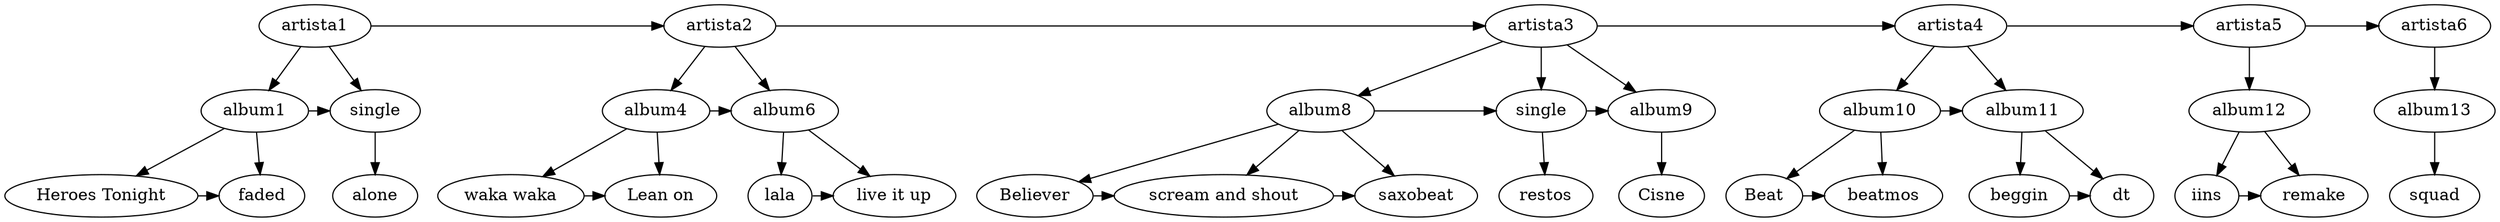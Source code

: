 digraph grafo {
	0 [label=artista1]
	1 [label=artista2]
	0 -> 1 [constraint=false]
	2 [label=artista3]
	1 -> 2 [constraint=false]
	3 [label=artista4]
	2 -> 3 [constraint=false]
	4 [label=artista5]
	3 -> 4 [constraint=false]
	5 [label=artista6]
	4 -> 5 [constraint=false]
	6 [label=album1]
	0 -> 6
	7 [label=single]
	6 -> 7 [constraint=false]
	0 -> 7
	8 [label=album4]
	1 -> 8
	9 [label=album6]
	8 -> 9 [constraint=false]
	1 -> 9
	10 [label=album8]
	2 -> 10
	11 [label=single]
	10 -> 11 [constraint=false]
	2 -> 11
	12 [label=album9]
	11 -> 12 [constraint=false]
	2 -> 12
	13 [label=album10]
	3 -> 13
	14 [label=album11]
	13 -> 14 [constraint=false]
	3 -> 14
	15 [label=album12]
	4 -> 15
	16 [label=album13]
	5 -> 16
	17 [label="Heroes Tonight"]
	6 -> 17
	18 [label=faded]
	17 -> 18 [constraint=false]
	6 -> 18
	19 [label=alone]
	7 -> 19
	20 [label="waka waka"]
	8 -> 20
	21 [label="Lean on"]
	20 -> 21 [constraint=false]
	8 -> 21
	22 [label=lala]
	9 -> 22
	23 [label="live it up"]
	22 -> 23 [constraint=false]
	9 -> 23
	24 [label=Believer]
	10 -> 24
	25 [label="scream and shout"]
	24 -> 25 [constraint=false]
	10 -> 25
	26 [label=saxobeat]
	25 -> 26 [constraint=false]
	10 -> 26
	27 [label=restos]
	11 -> 27
	28 [label=Cisne]
	12 -> 28
	29 [label=Beat]
	13 -> 29
	30 [label=beatmos]
	29 -> 30 [constraint=false]
	13 -> 30
	31 [label=beggin]
	14 -> 31
	32 [label=dt]
	31 -> 32 [constraint=false]
	14 -> 32
	33 [label=iins]
	15 -> 33
	34 [label=remake]
	33 -> 34 [constraint=false]
	15 -> 34
	35 [label=squad]
	16 -> 35
}